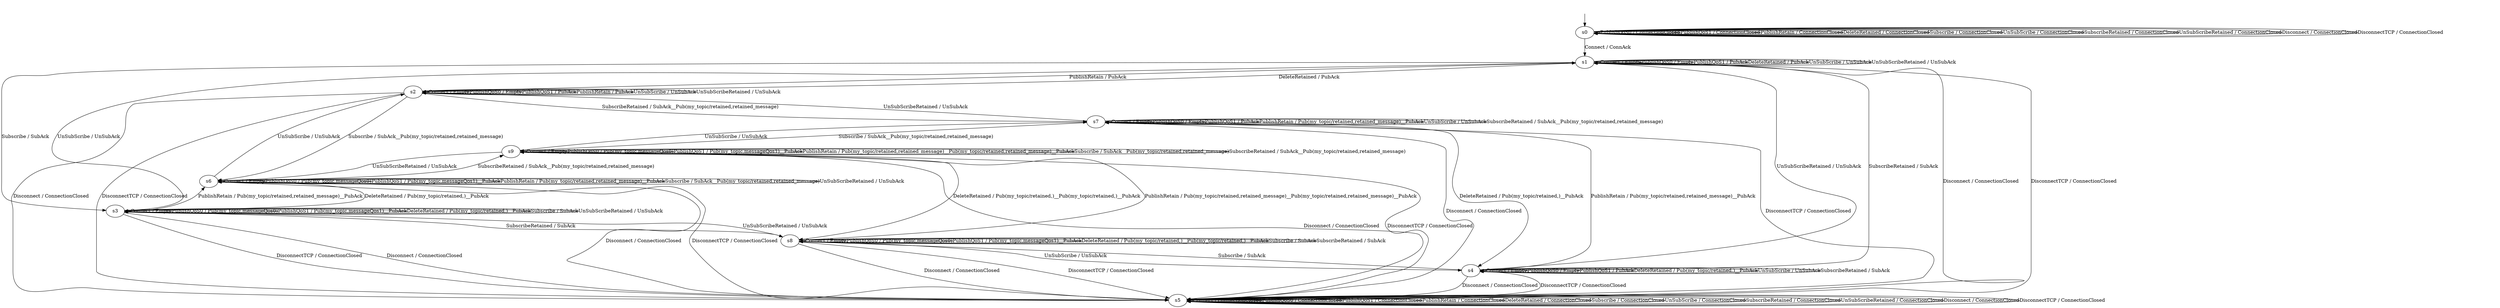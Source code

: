 digraph h0 {
s0 [label="s0"];
s1 [label="s1"];
s2 [label="s2"];
s3 [label="s3"];
s4 [label="s4"];
s5 [label="s5"];
s6 [label="s6"];
s7 [label="s7"];
s8 [label="s8"];
s9 [label="s9"];
s0 -> s1 [label="Connect / ConnAck"];
s0 -> s0 [label="PublishQoS0 / ConnectionClosed"];
s0 -> s0 [label="PublishQoS1 / ConnectionClosed"];
s0 -> s0 [label="PublishRetain / ConnectionClosed"];
s0 -> s0 [label="DeleteRetained / ConnectionClosed"];
s0 -> s0 [label="Subscribe / ConnectionClosed"];
s0 -> s0 [label="UnSubScribe / ConnectionClosed"];
s0 -> s0 [label="SubscribeRetained / ConnectionClosed"];
s0 -> s0 [label="UnSubScribeRetained / ConnectionClosed"];
s0 -> s0 [label="Disconnect / ConnectionClosed"];
s0 -> s0 [label="DisconnectTCP / ConnectionClosed"];
s1 -> s1 [label="Connect / Empty"];
s1 -> s1 [label="PublishQoS0 / Empty"];
s1 -> s1 [label="PublishQoS1 / PubAck"];
s1 -> s2 [label="PublishRetain / PubAck"];
s1 -> s1 [label="DeleteRetained / PubAck"];
s1 -> s3 [label="Subscribe / SubAck"];
s1 -> s1 [label="UnSubScribe / UnSubAck"];
s1 -> s4 [label="SubscribeRetained / SubAck"];
s1 -> s1 [label="UnSubScribeRetained / UnSubAck"];
s1 -> s5 [label="Disconnect / ConnectionClosed"];
s1 -> s5 [label="DisconnectTCP / ConnectionClosed"];
s2 -> s2 [label="Connect / Empty"];
s2 -> s2 [label="PublishQoS0 / Empty"];
s2 -> s2 [label="PublishQoS1 / PubAck"];
s2 -> s2 [label="PublishRetain / PubAck"];
s2 -> s1 [label="DeleteRetained / PubAck"];
s2 -> s6 [label="Subscribe / SubAck__Pub(my_topic/retained,retained_message)"];
s2 -> s2 [label="UnSubScribe / UnSubAck"];
s2 -> s7 [label="SubscribeRetained / SubAck__Pub(my_topic/retained,retained_message)"];
s2 -> s2 [label="UnSubScribeRetained / UnSubAck"];
s2 -> s5 [label="Disconnect / ConnectionClosed"];
s2 -> s5 [label="DisconnectTCP / ConnectionClosed"];
s3 -> s3 [label="Connect / Empty"];
s3 -> s3 [label="PublishQoS0 / Pub(my_topic,messageQos0)"];
s3 -> s3 [label="PublishQoS1 / Pub(my_topic,messageQos1)__PubAck"];
s3 -> s6 [label="PublishRetain / Pub(my_topic/retained,retained_message)__PubAck"];
s3 -> s3 [label="DeleteRetained / Pub(my_topic/retained,)__PubAck"];
s3 -> s3 [label="Subscribe / SubAck"];
s3 -> s1 [label="UnSubScribe / UnSubAck"];
s3 -> s8 [label="SubscribeRetained / SubAck"];
s3 -> s3 [label="UnSubScribeRetained / UnSubAck"];
s3 -> s5 [label="Disconnect / ConnectionClosed"];
s3 -> s5 [label="DisconnectTCP / ConnectionClosed"];
s4 -> s4 [label="Connect / Empty"];
s4 -> s4 [label="PublishQoS0 / Empty"];
s4 -> s4 [label="PublishQoS1 / PubAck"];
s4 -> s7 [label="PublishRetain / Pub(my_topic/retained,retained_message)__PubAck"];
s4 -> s4 [label="DeleteRetained / Pub(my_topic/retained,)__PubAck"];
s4 -> s8 [label="Subscribe / SubAck"];
s4 -> s4 [label="UnSubScribe / UnSubAck"];
s4 -> s4 [label="SubscribeRetained / SubAck"];
s4 -> s1 [label="UnSubScribeRetained / UnSubAck"];
s4 -> s5 [label="Disconnect / ConnectionClosed"];
s4 -> s5 [label="DisconnectTCP / ConnectionClosed"];
s5 -> s5 [label="Connect / ConnectionClosed"];
s5 -> s5 [label="PublishQoS0 / ConnectionClosed"];
s5 -> s5 [label="PublishQoS1 / ConnectionClosed"];
s5 -> s5 [label="PublishRetain / ConnectionClosed"];
s5 -> s5 [label="DeleteRetained / ConnectionClosed"];
s5 -> s5 [label="Subscribe / ConnectionClosed"];
s5 -> s5 [label="UnSubScribe / ConnectionClosed"];
s5 -> s5 [label="SubscribeRetained / ConnectionClosed"];
s5 -> s5 [label="UnSubScribeRetained / ConnectionClosed"];
s5 -> s5 [label="Disconnect / ConnectionClosed"];
s5 -> s5 [label="DisconnectTCP / ConnectionClosed"];
s6 -> s6 [label="Connect / Empty"];
s6 -> s6 [label="PublishQoS0 / Pub(my_topic,messageQos0)"];
s6 -> s6 [label="PublishQoS1 / Pub(my_topic,messageQos1)__PubAck"];
s6 -> s6 [label="PublishRetain / Pub(my_topic/retained,retained_message)__PubAck"];
s6 -> s3 [label="DeleteRetained / Pub(my_topic/retained,)__PubAck"];
s6 -> s6 [label="Subscribe / SubAck__Pub(my_topic/retained,retained_message)"];
s6 -> s2 [label="UnSubScribe / UnSubAck"];
s6 -> s9 [label="SubscribeRetained / SubAck__Pub(my_topic/retained,retained_message)"];
s6 -> s6 [label="UnSubScribeRetained / UnSubAck"];
s6 -> s5 [label="Disconnect / ConnectionClosed"];
s6 -> s5 [label="DisconnectTCP / ConnectionClosed"];
s7 -> s7 [label="Connect / Empty"];
s7 -> s7 [label="PublishQoS0 / Empty"];
s7 -> s7 [label="PublishQoS1 / PubAck"];
s7 -> s7 [label="PublishRetain / Pub(my_topic/retained,retained_message)__PubAck"];
s7 -> s4 [label="DeleteRetained / Pub(my_topic/retained,)__PubAck"];
s7 -> s9 [label="Subscribe / SubAck__Pub(my_topic/retained,retained_message)"];
s7 -> s7 [label="UnSubScribe / UnSubAck"];
s7 -> s7 [label="SubscribeRetained / SubAck__Pub(my_topic/retained,retained_message)"];
s7 -> s2 [label="UnSubScribeRetained / UnSubAck"];
s7 -> s5 [label="Disconnect / ConnectionClosed"];
s7 -> s5 [label="DisconnectTCP / ConnectionClosed"];
s8 -> s8 [label="Connect / Empty"];
s8 -> s8 [label="PublishQoS0 / Pub(my_topic,messageQos0)"];
s8 -> s8 [label="PublishQoS1 / Pub(my_topic,messageQos1)__PubAck"];
s8 -> s9 [label="PublishRetain / Pub(my_topic/retained,retained_message)__Pub(my_topic/retained,retained_message)__PubAck"];
s8 -> s8 [label="DeleteRetained / Pub(my_topic/retained,)__Pub(my_topic/retained,)__PubAck"];
s8 -> s8 [label="Subscribe / SubAck"];
s8 -> s4 [label="UnSubScribe / UnSubAck"];
s8 -> s8 [label="SubscribeRetained / SubAck"];
s8 -> s3 [label="UnSubScribeRetained / UnSubAck"];
s8 -> s5 [label="Disconnect / ConnectionClosed"];
s8 -> s5 [label="DisconnectTCP / ConnectionClosed"];
s9 -> s9 [label="Connect / Empty"];
s9 -> s9 [label="PublishQoS0 / Pub(my_topic,messageQos0)"];
s9 -> s9 [label="PublishQoS1 / Pub(my_topic,messageQos1)__PubAck"];
s9 -> s9 [label="PublishRetain / Pub(my_topic/retained,retained_message)__Pub(my_topic/retained,retained_message)__PubAck"];
s9 -> s8 [label="DeleteRetained / Pub(my_topic/retained,)__Pub(my_topic/retained,)__PubAck"];
s9 -> s9 [label="Subscribe / SubAck__Pub(my_topic/retained,retained_message)"];
s9 -> s7 [label="UnSubScribe / UnSubAck"];
s9 -> s9 [label="SubscribeRetained / SubAck__Pub(my_topic/retained,retained_message)"];
s9 -> s6 [label="UnSubScribeRetained / UnSubAck"];
s9 -> s5 [label="Disconnect / ConnectionClosed"];
s9 -> s5 [label="DisconnectTCP / ConnectionClosed"];
__start0 [shape=none, label=""];
__start0 -> s0 [label=""];
}
